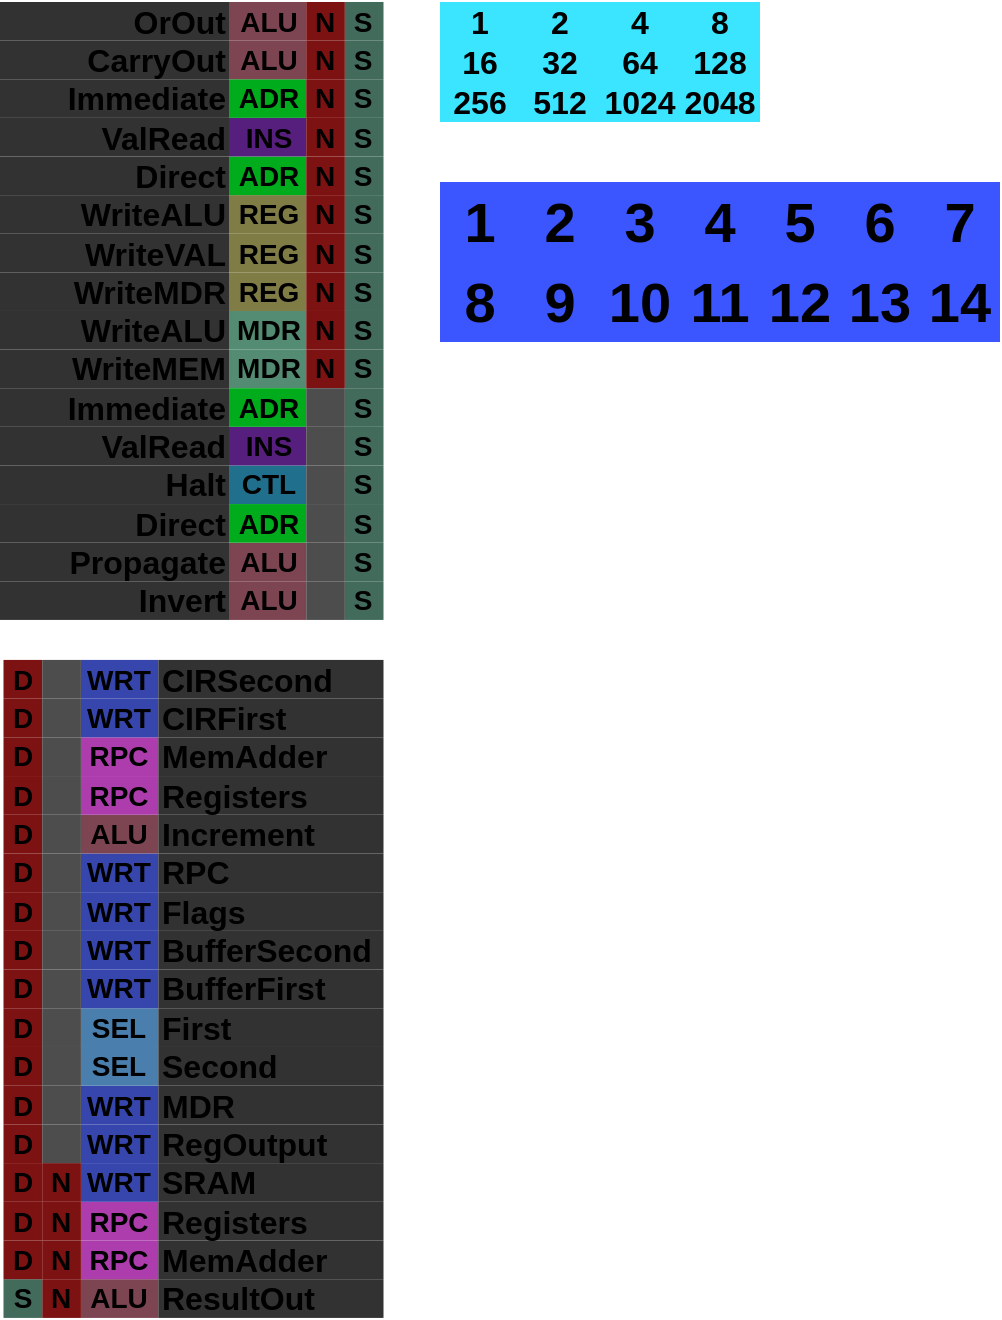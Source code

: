 <mxfile version="21.2.8" type="device">
  <diagram name="Page-1" id="cIfpYIsEWEqElGLKZrMP">
    <mxGraphModel dx="-38" dy="503" grid="1" gridSize="10" guides="1" tooltips="1" connect="1" arrows="1" fold="1" page="1" pageScale="1" pageWidth="827" pageHeight="1169" background="none" math="0" shadow="0">
      <root>
        <mxCell id="0" />
        <mxCell id="1" parent="0" />
        <mxCell id="tiWv2YmoTtYMi_YgK9l2-1" value="ALU" style="rounded=0;whiteSpace=wrap;html=1;fontStyle=1;fontSize=14;fillColor=#7D4552;strokeColor=none;" parent="1" vertex="1">
          <mxGeometry x="1014.5" y="319.65" width="38.625" height="19.312" as="geometry" />
        </mxCell>
        <mxCell id="tiWv2YmoTtYMi_YgK9l2-2" value="ALU" style="rounded=0;whiteSpace=wrap;html=1;fontStyle=1;fontSize=14;fillColor=#7D4552;strokeColor=none;" parent="1" vertex="1">
          <mxGeometry x="1014.5" y="300.342" width="38.625" height="19.312" as="geometry" />
        </mxCell>
        <mxCell id="tiWv2YmoTtYMi_YgK9l2-8" value="CTL" style="rounded=0;whiteSpace=wrap;html=1;fontStyle=1;fontSize=14;fillColor=#206F8C;strokeColor=none;" parent="1" vertex="1">
          <mxGeometry x="1014.5" y="261.717" width="38.625" height="19.312" as="geometry" />
        </mxCell>
        <mxCell id="tiWv2YmoTtYMi_YgK9l2-20" value="INS" style="rounded=0;whiteSpace=wrap;html=1;fontStyle=1;fontSize=14;fillColor=#571F7D;strokeColor=none;" parent="1" vertex="1">
          <mxGeometry x="1014.5" y="242.41" width="38.625" height="19.312" as="geometry" />
        </mxCell>
        <mxCell id="tiWv2YmoTtYMi_YgK9l2-23" value="MDR" style="rounded=0;whiteSpace=wrap;html=1;fontStyle=1;fontSize=14;fillColor=#538C73;strokeColor=none;" parent="1" vertex="1">
          <mxGeometry x="1014.5" y="203.795" width="38.625" height="19.312" as="geometry" />
        </mxCell>
        <mxCell id="tiWv2YmoTtYMi_YgK9l2-24" value="MDR" style="rounded=0;whiteSpace=wrap;html=1;fontStyle=1;fontSize=14;fillColor=#538C73;strokeColor=none;" parent="1" vertex="1">
          <mxGeometry x="1014.5" y="184.488" width="38.625" height="19.312" as="geometry" />
        </mxCell>
        <mxCell id="tiWv2YmoTtYMi_YgK9l2-25" value="REG" style="rounded=0;whiteSpace=wrap;html=1;fontStyle=1;fontSize=14;fillColor=#807C45;strokeColor=none;" parent="1" vertex="1">
          <mxGeometry x="1014.5" y="165.18" width="38.625" height="19.312" as="geometry" />
        </mxCell>
        <mxCell id="tiWv2YmoTtYMi_YgK9l2-26" value="REG" style="rounded=0;whiteSpace=wrap;html=1;fontStyle=1;fontSize=14;fillColor=#807C45;strokeColor=none;" parent="1" vertex="1">
          <mxGeometry x="1014.5" y="145.873" width="38.625" height="19.312" as="geometry" />
        </mxCell>
        <mxCell id="tiWv2YmoTtYMi_YgK9l2-27" value="ADR" style="rounded=0;whiteSpace=wrap;html=1;fontStyle=1;fontSize=14;fillColor=#00AB1C;strokeColor=none;" parent="1" vertex="1">
          <mxGeometry x="1014.5" y="223.103" width="38.625" height="19.312" as="geometry" />
        </mxCell>
        <mxCell id="tiWv2YmoTtYMi_YgK9l2-28" value="ADR" style="rounded=0;whiteSpace=wrap;html=1;fontStyle=1;fontSize=14;fillColor=#00AB1C;strokeColor=none;" parent="1" vertex="1">
          <mxGeometry x="1014.5" y="281.025" width="38.625" height="19.312" as="geometry" />
        </mxCell>
        <mxCell id="tiWv2YmoTtYMi_YgK9l2-29" value="REG" style="rounded=0;whiteSpace=wrap;html=1;fontStyle=1;fontSize=14;fillColor=#807C45;strokeColor=none;" parent="1" vertex="1">
          <mxGeometry x="1014.5" y="126.565" width="38.625" height="19.312" as="geometry" />
        </mxCell>
        <mxCell id="tiWv2YmoTtYMi_YgK9l2-30" value="ADR" style="rounded=0;whiteSpace=wrap;html=1;fontStyle=1;fontSize=14;fillColor=#00AB1C;strokeColor=none;" parent="1" vertex="1">
          <mxGeometry x="1014.5" y="107.248" width="38.625" height="19.312" as="geometry" />
        </mxCell>
        <mxCell id="tiWv2YmoTtYMi_YgK9l2-31" value="INS" style="rounded=0;whiteSpace=wrap;html=1;fontStyle=1;fontSize=14;fillColor=#571F7D;strokeColor=none;" parent="1" vertex="1">
          <mxGeometry x="1014.5" y="87.93" width="38.625" height="19.312" as="geometry" />
        </mxCell>
        <mxCell id="tiWv2YmoTtYMi_YgK9l2-32" value="ADR" style="rounded=0;whiteSpace=wrap;html=1;fontStyle=1;fontSize=14;fillColor=#00AB1C;strokeColor=none;" parent="1" vertex="1">
          <mxGeometry x="1014.5" y="68.623" width="38.625" height="19.312" as="geometry" />
        </mxCell>
        <mxCell id="tiWv2YmoTtYMi_YgK9l2-35" value="ALU" style="rounded=0;whiteSpace=wrap;html=1;fontStyle=1;fontSize=14;fillColor=#7D4552;strokeColor=none;" parent="1" vertex="1">
          <mxGeometry x="1014.5" y="49.305" width="38.625" height="19.312" as="geometry" />
        </mxCell>
        <mxCell id="tiWv2YmoTtYMi_YgK9l2-36" value="ALU" style="rounded=0;whiteSpace=wrap;html=1;fontStyle=1;fontSize=14;fillColor=#7D4552;strokeColor=none;" parent="1" vertex="1">
          <mxGeometry x="1014.5" y="29.997" width="38.625" height="19.312" as="geometry" />
        </mxCell>
        <mxCell id="tiWv2YmoTtYMi_YgK9l2-44" value="N" style="rounded=0;whiteSpace=wrap;html=1;fontStyle=1;fontSize=14;fillColor=#7D1212;strokeColor=none;" parent="1" vertex="1">
          <mxGeometry x="1053.125" y="203.795" width="19.312" height="19.312" as="geometry" />
        </mxCell>
        <mxCell id="tiWv2YmoTtYMi_YgK9l2-45" value="N" style="rounded=0;whiteSpace=wrap;html=1;fontStyle=1;fontSize=14;fillColor=#7D1212;strokeColor=none;" parent="1" vertex="1">
          <mxGeometry x="1053.125" y="184.488" width="19.312" height="19.312" as="geometry" />
        </mxCell>
        <mxCell id="tiWv2YmoTtYMi_YgK9l2-46" value="N" style="rounded=0;whiteSpace=wrap;html=1;fontStyle=1;fontSize=14;fillColor=#7D1212;strokeColor=none;" parent="1" vertex="1">
          <mxGeometry x="1053.125" y="165.18" width="19.312" height="19.312" as="geometry" />
        </mxCell>
        <mxCell id="tiWv2YmoTtYMi_YgK9l2-47" value="N" style="rounded=0;whiteSpace=wrap;html=1;fontStyle=1;fontSize=14;fillColor=#7D1212;strokeColor=none;" parent="1" vertex="1">
          <mxGeometry x="1053.125" y="145.873" width="19.312" height="19.312" as="geometry" />
        </mxCell>
        <mxCell id="tiWv2YmoTtYMi_YgK9l2-48" value="N" style="rounded=0;whiteSpace=wrap;html=1;fontStyle=1;fontSize=14;fillColor=#7D1212;strokeColor=none;" parent="1" vertex="1">
          <mxGeometry x="1053.125" y="126.565" width="19.312" height="19.312" as="geometry" />
        </mxCell>
        <mxCell id="tiWv2YmoTtYMi_YgK9l2-49" value="N" style="rounded=0;whiteSpace=wrap;html=1;fontStyle=1;fontSize=14;fillColor=#7D1212;strokeColor=none;" parent="1" vertex="1">
          <mxGeometry x="1053.125" y="107.248" width="19.312" height="19.312" as="geometry" />
        </mxCell>
        <mxCell id="tiWv2YmoTtYMi_YgK9l2-50" value="N" style="rounded=0;whiteSpace=wrap;html=1;fontStyle=1;fontSize=14;fillColor=#7D1212;strokeColor=none;" parent="1" vertex="1">
          <mxGeometry x="1053.125" y="87.93" width="19.312" height="19.312" as="geometry" />
        </mxCell>
        <mxCell id="tiWv2YmoTtYMi_YgK9l2-51" value="N" style="rounded=0;whiteSpace=wrap;html=1;fontStyle=1;fontSize=14;fillColor=#7D1212;strokeColor=none;" parent="1" vertex="1">
          <mxGeometry x="1053.125" y="68.623" width="19.312" height="19.312" as="geometry" />
        </mxCell>
        <mxCell id="tiWv2YmoTtYMi_YgK9l2-52" value="N" style="rounded=0;whiteSpace=wrap;html=1;fontStyle=1;fontSize=14;fillColor=#7D1212;strokeColor=none;" parent="1" vertex="1">
          <mxGeometry x="1053.125" y="49.305" width="19.312" height="19.312" as="geometry" />
        </mxCell>
        <mxCell id="tiWv2YmoTtYMi_YgK9l2-53" value="N" style="rounded=0;whiteSpace=wrap;html=1;fontStyle=1;fontSize=14;fillColor=#7D1212;strokeColor=none;" parent="1" vertex="1">
          <mxGeometry x="1053.125" y="29.997" width="19.312" height="19.312" as="geometry" />
        </mxCell>
        <mxCell id="tiWv2YmoTtYMi_YgK9l2-54" value="" style="rounded=0;whiteSpace=wrap;html=1;fontStyle=1;fontSize=14;fillColor=#4D4D4D;strokeColor=none;" parent="1" vertex="1">
          <mxGeometry x="1053.125" y="223.103" width="19.312" height="19.312" as="geometry" />
        </mxCell>
        <mxCell id="tiWv2YmoTtYMi_YgK9l2-55" value="" style="rounded=0;whiteSpace=wrap;html=1;fontStyle=1;fontSize=14;fillColor=#4D4D4D;strokeColor=none;" parent="1" vertex="1">
          <mxGeometry x="1053.125" y="242.41" width="19.312" height="19.312" as="geometry" />
        </mxCell>
        <mxCell id="tiWv2YmoTtYMi_YgK9l2-56" value="" style="rounded=0;whiteSpace=wrap;html=1;fontStyle=1;fontSize=14;fillColor=#4D4D4D;strokeColor=none;" parent="1" vertex="1">
          <mxGeometry x="1053.125" y="261.717" width="19.312" height="19.312" as="geometry" />
        </mxCell>
        <mxCell id="tiWv2YmoTtYMi_YgK9l2-60" value="" style="rounded=0;whiteSpace=wrap;html=1;fontStyle=1;fontSize=14;fillColor=#4D4D4D;strokeColor=none;" parent="1" vertex="1">
          <mxGeometry x="1053.125" y="281.025" width="19.312" height="19.312" as="geometry" />
        </mxCell>
        <mxCell id="tiWv2YmoTtYMi_YgK9l2-61" value="" style="rounded=0;whiteSpace=wrap;html=1;fontStyle=1;fontSize=14;fillColor=#4D4D4D;strokeColor=none;" parent="1" vertex="1">
          <mxGeometry x="1053.125" y="300.342" width="19.312" height="19.312" as="geometry" />
        </mxCell>
        <mxCell id="tiWv2YmoTtYMi_YgK9l2-62" value="" style="rounded=0;whiteSpace=wrap;html=1;fontStyle=1;fontSize=14;fillColor=#4D4D4D;strokeColor=none;" parent="1" vertex="1">
          <mxGeometry x="1053.125" y="319.65" width="19.312" height="19.312" as="geometry" />
        </mxCell>
        <mxCell id="tiWv2YmoTtYMi_YgK9l2-65" value="S" style="rounded=0;whiteSpace=wrap;html=1;fontStyle=1;fontSize=14;fillColor=#426B5C;strokeColor=none;" parent="1" vertex="1">
          <mxGeometry x="1072.438" y="319.65" width="19.312" height="19.312" as="geometry" />
        </mxCell>
        <mxCell id="tiWv2YmoTtYMi_YgK9l2-66" value="S" style="rounded=0;whiteSpace=wrap;html=1;fontStyle=1;fontSize=14;fillColor=#426B5C;strokeColor=none;" parent="1" vertex="1">
          <mxGeometry x="1072.438" y="300.342" width="19.312" height="19.312" as="geometry" />
        </mxCell>
        <mxCell id="tiWv2YmoTtYMi_YgK9l2-67" value="S" style="rounded=0;whiteSpace=wrap;html=1;fontStyle=1;fontSize=14;fillColor=#426B5C;strokeColor=none;" parent="1" vertex="1">
          <mxGeometry x="1072.438" y="281.025" width="19.312" height="19.312" as="geometry" />
        </mxCell>
        <mxCell id="tiWv2YmoTtYMi_YgK9l2-68" value="S" style="rounded=0;whiteSpace=wrap;html=1;fontStyle=1;fontSize=14;fillColor=#426B5C;strokeColor=none;" parent="1" vertex="1">
          <mxGeometry x="1072.438" y="261.717" width="19.312" height="19.312" as="geometry" />
        </mxCell>
        <mxCell id="tiWv2YmoTtYMi_YgK9l2-69" value="S" style="rounded=0;whiteSpace=wrap;html=1;fontStyle=1;fontSize=14;fillColor=#426B5C;strokeColor=none;" parent="1" vertex="1">
          <mxGeometry x="1072.438" y="242.41" width="19.312" height="19.312" as="geometry" />
        </mxCell>
        <mxCell id="tiWv2YmoTtYMi_YgK9l2-70" value="S" style="rounded=0;whiteSpace=wrap;html=1;fontStyle=1;fontSize=14;fillColor=#426B5C;strokeColor=none;" parent="1" vertex="1">
          <mxGeometry x="1072.438" y="223.103" width="19.312" height="19.312" as="geometry" />
        </mxCell>
        <mxCell id="tiWv2YmoTtYMi_YgK9l2-71" value="S" style="rounded=0;whiteSpace=wrap;html=1;fontStyle=1;fontSize=14;fillColor=#426B5C;strokeColor=none;" parent="1" vertex="1">
          <mxGeometry x="1072.438" y="203.795" width="19.312" height="19.312" as="geometry" />
        </mxCell>
        <mxCell id="tiWv2YmoTtYMi_YgK9l2-72" value="S" style="rounded=0;whiteSpace=wrap;html=1;fontStyle=1;fontSize=14;fillColor=#426B5C;strokeColor=none;" parent="1" vertex="1">
          <mxGeometry x="1072.438" y="184.488" width="19.312" height="19.312" as="geometry" />
        </mxCell>
        <mxCell id="tiWv2YmoTtYMi_YgK9l2-73" value="S" style="rounded=0;whiteSpace=wrap;html=1;fontStyle=1;fontSize=14;fillColor=#426B5C;strokeColor=none;" parent="1" vertex="1">
          <mxGeometry x="1072.438" y="165.18" width="19.312" height="19.312" as="geometry" />
        </mxCell>
        <mxCell id="tiWv2YmoTtYMi_YgK9l2-74" value="S" style="rounded=0;whiteSpace=wrap;html=1;fontStyle=1;fontSize=14;fillColor=#426B5C;strokeColor=none;" parent="1" vertex="1">
          <mxGeometry x="1072.438" y="145.873" width="19.312" height="19.312" as="geometry" />
        </mxCell>
        <mxCell id="tiWv2YmoTtYMi_YgK9l2-75" value="S" style="rounded=0;whiteSpace=wrap;html=1;fontStyle=1;fontSize=14;fillColor=#426B5C;strokeColor=none;" parent="1" vertex="1">
          <mxGeometry x="1072.438" y="126.565" width="19.312" height="19.312" as="geometry" />
        </mxCell>
        <mxCell id="tiWv2YmoTtYMi_YgK9l2-76" value="S" style="rounded=0;whiteSpace=wrap;html=1;fontStyle=1;fontSize=14;fillColor=#426B5C;strokeColor=none;" parent="1" vertex="1">
          <mxGeometry x="1072.438" y="107.248" width="19.312" height="19.312" as="geometry" />
        </mxCell>
        <mxCell id="tiWv2YmoTtYMi_YgK9l2-77" value="S" style="rounded=0;whiteSpace=wrap;html=1;fontStyle=1;fontSize=14;fillColor=#426B5C;strokeColor=none;" parent="1" vertex="1">
          <mxGeometry x="1072.438" y="87.93" width="19.312" height="19.312" as="geometry" />
        </mxCell>
        <mxCell id="tiWv2YmoTtYMi_YgK9l2-78" value="S" style="rounded=0;whiteSpace=wrap;html=1;fontStyle=1;fontSize=14;fillColor=#426B5C;strokeColor=none;" parent="1" vertex="1">
          <mxGeometry x="1072.438" y="68.623" width="19.312" height="19.312" as="geometry" />
        </mxCell>
        <mxCell id="tiWv2YmoTtYMi_YgK9l2-79" value="S" style="rounded=0;whiteSpace=wrap;html=1;fontStyle=1;fontSize=14;fillColor=#426B5C;strokeColor=none;" parent="1" vertex="1">
          <mxGeometry x="1072.438" y="49.305" width="19.312" height="19.312" as="geometry" />
        </mxCell>
        <mxCell id="tiWv2YmoTtYMi_YgK9l2-80" value="S" style="rounded=0;whiteSpace=wrap;html=1;fontStyle=1;fontSize=14;fillColor=#426B5C;strokeColor=none;" parent="1" vertex="1">
          <mxGeometry x="1072.438" y="29.997" width="19.312" height="19.312" as="geometry" />
        </mxCell>
        <mxCell id="tiWv2YmoTtYMi_YgK9l2-161" value="1" style="rounded=0;whiteSpace=wrap;html=1;strokeColor=none;fillColor=#3BE5FF;fontStyle=1;align=center;fontSize=16;" parent="1" vertex="1">
          <mxGeometry x="1120" y="30" width="40" height="20" as="geometry" />
        </mxCell>
        <mxCell id="tiWv2YmoTtYMi_YgK9l2-165" value="2" style="rounded=0;whiteSpace=wrap;html=1;strokeColor=none;fillColor=#3BE5FF;fontStyle=1;align=center;fontSize=16;" parent="1" vertex="1">
          <mxGeometry x="1160" y="30" width="40" height="20" as="geometry" />
        </mxCell>
        <mxCell id="tiWv2YmoTtYMi_YgK9l2-166" value="4" style="rounded=0;whiteSpace=wrap;html=1;strokeColor=none;fillColor=#3BE5FF;fontStyle=1;align=center;fontSize=16;" parent="1" vertex="1">
          <mxGeometry x="1200" y="30" width="40" height="20" as="geometry" />
        </mxCell>
        <mxCell id="tiWv2YmoTtYMi_YgK9l2-167" value="8" style="rounded=0;whiteSpace=wrap;html=1;strokeColor=none;fillColor=#3BE5FF;fontStyle=1;align=center;fontSize=16;" parent="1" vertex="1">
          <mxGeometry x="1240" y="30" width="40" height="20" as="geometry" />
        </mxCell>
        <mxCell id="tiWv2YmoTtYMi_YgK9l2-168" value="16" style="rounded=0;whiteSpace=wrap;html=1;strokeColor=none;fillColor=#3BE5FF;fontStyle=1;align=center;fontSize=16;" parent="1" vertex="1">
          <mxGeometry x="1120" y="50" width="40" height="20" as="geometry" />
        </mxCell>
        <mxCell id="tiWv2YmoTtYMi_YgK9l2-169" value="32" style="rounded=0;whiteSpace=wrap;html=1;strokeColor=none;fillColor=#3BE5FF;fontStyle=1;align=center;fontSize=16;" parent="1" vertex="1">
          <mxGeometry x="1160" y="50" width="40" height="20" as="geometry" />
        </mxCell>
        <mxCell id="tiWv2YmoTtYMi_YgK9l2-170" value="64" style="rounded=0;whiteSpace=wrap;html=1;strokeColor=none;fillColor=#3BE5FF;fontStyle=1;align=center;fontSize=16;" parent="1" vertex="1">
          <mxGeometry x="1200" y="50" width="40" height="20" as="geometry" />
        </mxCell>
        <mxCell id="tiWv2YmoTtYMi_YgK9l2-171" value="128" style="rounded=0;whiteSpace=wrap;html=1;strokeColor=none;fillColor=#3BE5FF;fontStyle=1;align=center;fontSize=16;" parent="1" vertex="1">
          <mxGeometry x="1240" y="50" width="40" height="20" as="geometry" />
        </mxCell>
        <mxCell id="tiWv2YmoTtYMi_YgK9l2-172" value="256" style="rounded=0;whiteSpace=wrap;html=1;strokeColor=none;fillColor=#3BE5FF;fontStyle=1;align=center;fontSize=16;" parent="1" vertex="1">
          <mxGeometry x="1120" y="70" width="40" height="20" as="geometry" />
        </mxCell>
        <mxCell id="tiWv2YmoTtYMi_YgK9l2-173" value="512" style="rounded=0;whiteSpace=wrap;html=1;strokeColor=none;fillColor=#3BE5FF;fontStyle=1;align=center;fontSize=16;" parent="1" vertex="1">
          <mxGeometry x="1160" y="70" width="40" height="20" as="geometry" />
        </mxCell>
        <mxCell id="tiWv2YmoTtYMi_YgK9l2-174" value="1024" style="rounded=0;whiteSpace=wrap;html=1;strokeColor=none;fillColor=#3BE5FF;fontStyle=1;align=center;fontSize=16;" parent="1" vertex="1">
          <mxGeometry x="1200" y="70" width="40" height="20" as="geometry" />
        </mxCell>
        <mxCell id="tiWv2YmoTtYMi_YgK9l2-175" value="2048" style="rounded=0;whiteSpace=wrap;html=1;strokeColor=none;fillColor=#3BE5FF;fontStyle=1;align=center;fontSize=16;" parent="1" vertex="1">
          <mxGeometry x="1240" y="70" width="40" height="20" as="geometry" />
        </mxCell>
        <mxCell id="tiWv2YmoTtYMi_YgK9l2-38" value="ALU" style="rounded=0;whiteSpace=wrap;html=1;fontStyle=1;fontSize=14;fillColor=#7D4552;strokeColor=none;" parent="1" vertex="1">
          <mxGeometry x="940.457" y="668.607" width="38.707" height="19.353" as="geometry" />
        </mxCell>
        <mxCell id="tiWv2YmoTtYMi_YgK9l2-41" value="RPC" style="rounded=0;whiteSpace=wrap;html=1;fontStyle=1;fontSize=14;fillColor=#AD3DAD;strokeColor=none;" parent="1" vertex="1">
          <mxGeometry x="940.457" y="649.254" width="38.707" height="19.353" as="geometry" />
        </mxCell>
        <mxCell id="tiWv2YmoTtYMi_YgK9l2-63" value="N" style="rounded=0;whiteSpace=wrap;html=1;fontStyle=1;fontSize=14;fillColor=#7D1212;strokeColor=none;" parent="1" vertex="1">
          <mxGeometry x="921.103" y="668.607" width="19.353" height="19.353" as="geometry" />
        </mxCell>
        <mxCell id="tiWv2YmoTtYMi_YgK9l2-64" value="N" style="rounded=0;whiteSpace=wrap;html=1;fontStyle=1;fontSize=14;fillColor=#7D1212;strokeColor=none;" parent="1" vertex="1">
          <mxGeometry x="921.103" y="649.254" width="19.353" height="19.353" as="geometry" />
        </mxCell>
        <mxCell id="tiWv2YmoTtYMi_YgK9l2-81" value="S" style="rounded=0;whiteSpace=wrap;html=1;fontStyle=1;fontSize=14;fillColor=#426B5C;strokeColor=none;" parent="1" vertex="1">
          <mxGeometry x="901.75" y="668.607" width="19.353" height="19.353" as="geometry" />
        </mxCell>
        <mxCell id="tiWv2YmoTtYMi_YgK9l2-83" value="D" style="rounded=0;whiteSpace=wrap;html=1;fontStyle=1;fontSize=14;fillColor=#7D1212;strokeColor=none;" parent="1" vertex="1">
          <mxGeometry x="901.75" y="649.254" width="19.353" height="19.353" as="geometry" />
        </mxCell>
        <mxCell id="tiWv2YmoTtYMi_YgK9l2-85" value="RPC" style="rounded=0;whiteSpace=wrap;html=1;fontStyle=1;fontSize=14;fillColor=#AD3DAD;strokeColor=none;" parent="1" vertex="1">
          <mxGeometry x="940.457" y="629.901" width="38.707" height="19.353" as="geometry" />
        </mxCell>
        <mxCell id="tiWv2YmoTtYMi_YgK9l2-86" value="N" style="rounded=0;whiteSpace=wrap;html=1;fontStyle=1;fontSize=14;fillColor=#7D1212;strokeColor=none;" parent="1" vertex="1">
          <mxGeometry x="921.103" y="629.901" width="19.353" height="19.353" as="geometry" />
        </mxCell>
        <mxCell id="tiWv2YmoTtYMi_YgK9l2-87" value="D" style="rounded=0;whiteSpace=wrap;html=1;fontStyle=1;fontSize=14;fillColor=#7D1212;strokeColor=none;" parent="1" vertex="1">
          <mxGeometry x="901.75" y="629.901" width="19.353" height="19.353" as="geometry" />
        </mxCell>
        <mxCell id="tiWv2YmoTtYMi_YgK9l2-89" value="WRT" style="rounded=0;whiteSpace=wrap;html=1;fontStyle=1;fontSize=14;fillColor=#3646AD;strokeColor=none;" parent="1" vertex="1">
          <mxGeometry x="940.457" y="610.548" width="38.707" height="19.353" as="geometry" />
        </mxCell>
        <mxCell id="tiWv2YmoTtYMi_YgK9l2-90" value="N" style="rounded=0;whiteSpace=wrap;html=1;fontStyle=1;fontSize=14;fillColor=#7D1212;strokeColor=none;" parent="1" vertex="1">
          <mxGeometry x="921.103" y="610.548" width="19.353" height="19.353" as="geometry" />
        </mxCell>
        <mxCell id="tiWv2YmoTtYMi_YgK9l2-91" value="D" style="rounded=0;whiteSpace=wrap;html=1;fontStyle=1;fontSize=14;fillColor=#7D1212;strokeColor=none;" parent="1" vertex="1">
          <mxGeometry x="901.75" y="610.548" width="19.353" height="19.353" as="geometry" />
        </mxCell>
        <mxCell id="tiWv2YmoTtYMi_YgK9l2-93" value="WRT" style="rounded=0;whiteSpace=wrap;html=1;fontStyle=1;fontSize=14;fillColor=#3646AD;strokeColor=none;" parent="1" vertex="1">
          <mxGeometry x="940.457" y="591.195" width="38.707" height="19.353" as="geometry" />
        </mxCell>
        <mxCell id="tiWv2YmoTtYMi_YgK9l2-95" value="D" style="rounded=0;whiteSpace=wrap;html=1;fontStyle=1;fontSize=14;fillColor=#7D1212;strokeColor=none;" parent="1" vertex="1">
          <mxGeometry x="901.75" y="591.195" width="19.353" height="19.353" as="geometry" />
        </mxCell>
        <mxCell id="tiWv2YmoTtYMi_YgK9l2-96" value="" style="rounded=0;whiteSpace=wrap;html=1;fontStyle=1;fontSize=14;fillColor=#4D4D4D;strokeColor=none;" parent="1" vertex="1">
          <mxGeometry x="921.103" y="591.195" width="19.353" height="19.353" as="geometry" />
        </mxCell>
        <mxCell id="tiWv2YmoTtYMi_YgK9l2-102" value="WRT" style="rounded=0;whiteSpace=wrap;html=1;fontStyle=1;fontSize=14;fillColor=#3646AD;strokeColor=none;" parent="1" vertex="1">
          <mxGeometry x="940.457" y="571.842" width="38.707" height="19.353" as="geometry" />
        </mxCell>
        <mxCell id="tiWv2YmoTtYMi_YgK9l2-103" value="D" style="rounded=0;whiteSpace=wrap;html=1;fontStyle=1;fontSize=14;fillColor=#7D1212;strokeColor=none;" parent="1" vertex="1">
          <mxGeometry x="901.75" y="571.842" width="19.353" height="19.353" as="geometry" />
        </mxCell>
        <mxCell id="tiWv2YmoTtYMi_YgK9l2-104" value="" style="rounded=0;whiteSpace=wrap;html=1;fontStyle=1;fontSize=14;fillColor=#4D4D4D;strokeColor=none;" parent="1" vertex="1">
          <mxGeometry x="921.103" y="571.842" width="19.353" height="19.353" as="geometry" />
        </mxCell>
        <mxCell id="tiWv2YmoTtYMi_YgK9l2-106" value="SEL" style="rounded=0;whiteSpace=wrap;html=1;fontStyle=1;fontSize=14;fillColor=#497EAD;strokeColor=none;gradientColor=none;" parent="1" vertex="1">
          <mxGeometry x="940.457" y="552.489" width="38.707" height="19.353" as="geometry" />
        </mxCell>
        <mxCell id="tiWv2YmoTtYMi_YgK9l2-107" value="D" style="rounded=0;whiteSpace=wrap;html=1;fontStyle=1;fontSize=14;fillColor=#7D1212;strokeColor=none;" parent="1" vertex="1">
          <mxGeometry x="901.75" y="552.489" width="19.353" height="19.353" as="geometry" />
        </mxCell>
        <mxCell id="tiWv2YmoTtYMi_YgK9l2-108" value="" style="rounded=0;whiteSpace=wrap;html=1;fontStyle=1;fontSize=14;fillColor=#4D4D4D;strokeColor=none;" parent="1" vertex="1">
          <mxGeometry x="921.103" y="552.489" width="19.353" height="19.353" as="geometry" />
        </mxCell>
        <mxCell id="tiWv2YmoTtYMi_YgK9l2-110" value="SEL" style="rounded=0;whiteSpace=wrap;html=1;fontStyle=1;fontSize=14;fillColor=#497EAD;strokeColor=none;gradientColor=none;" parent="1" vertex="1">
          <mxGeometry x="940.457" y="533.136" width="38.707" height="19.353" as="geometry" />
        </mxCell>
        <mxCell id="tiWv2YmoTtYMi_YgK9l2-111" value="D" style="rounded=0;whiteSpace=wrap;html=1;fontStyle=1;fontSize=14;fillColor=#7D1212;strokeColor=none;" parent="1" vertex="1">
          <mxGeometry x="901.75" y="533.136" width="19.353" height="19.353" as="geometry" />
        </mxCell>
        <mxCell id="tiWv2YmoTtYMi_YgK9l2-112" value="" style="rounded=0;whiteSpace=wrap;html=1;fontStyle=1;fontSize=14;fillColor=#4D4D4D;strokeColor=none;" parent="1" vertex="1">
          <mxGeometry x="921.103" y="533.136" width="19.353" height="19.353" as="geometry" />
        </mxCell>
        <mxCell id="tiWv2YmoTtYMi_YgK9l2-114" value="WRT" style="rounded=0;whiteSpace=wrap;html=1;fontStyle=1;fontSize=14;fillColor=#3646AD;strokeColor=none;" parent="1" vertex="1">
          <mxGeometry x="940.457" y="513.784" width="38.707" height="19.353" as="geometry" />
        </mxCell>
        <mxCell id="tiWv2YmoTtYMi_YgK9l2-115" value="D" style="rounded=0;whiteSpace=wrap;html=1;fontStyle=1;fontSize=14;fillColor=#7D1212;strokeColor=none;" parent="1" vertex="1">
          <mxGeometry x="901.75" y="513.784" width="19.353" height="19.353" as="geometry" />
        </mxCell>
        <mxCell id="tiWv2YmoTtYMi_YgK9l2-116" value="" style="rounded=0;whiteSpace=wrap;html=1;fontStyle=1;fontSize=14;fillColor=#4D4D4D;strokeColor=none;" parent="1" vertex="1">
          <mxGeometry x="921.103" y="513.784" width="19.353" height="19.353" as="geometry" />
        </mxCell>
        <mxCell id="tiWv2YmoTtYMi_YgK9l2-118" value="WRT" style="rounded=0;whiteSpace=wrap;html=1;fontStyle=1;fontSize=14;fillColor=#3646AD;strokeColor=none;" parent="1" vertex="1">
          <mxGeometry x="940.457" y="494.431" width="38.707" height="19.353" as="geometry" />
        </mxCell>
        <mxCell id="tiWv2YmoTtYMi_YgK9l2-119" value="D" style="rounded=0;whiteSpace=wrap;html=1;fontStyle=1;fontSize=14;fillColor=#7D1212;strokeColor=none;" parent="1" vertex="1">
          <mxGeometry x="901.75" y="494.431" width="19.353" height="19.353" as="geometry" />
        </mxCell>
        <mxCell id="tiWv2YmoTtYMi_YgK9l2-120" value="" style="rounded=0;whiteSpace=wrap;html=1;fontStyle=1;fontSize=14;fillColor=#4D4D4D;strokeColor=none;" parent="1" vertex="1">
          <mxGeometry x="921.103" y="494.431" width="19.353" height="19.353" as="geometry" />
        </mxCell>
        <mxCell id="tiWv2YmoTtYMi_YgK9l2-122" value="WRT" style="rounded=0;whiteSpace=wrap;html=1;fontStyle=1;fontSize=14;fillColor=#3646AD;strokeColor=none;" parent="1" vertex="1">
          <mxGeometry x="940.457" y="475.078" width="38.707" height="19.353" as="geometry" />
        </mxCell>
        <mxCell id="tiWv2YmoTtYMi_YgK9l2-123" value="D" style="rounded=0;whiteSpace=wrap;html=1;fontStyle=1;fontSize=14;fillColor=#7D1212;strokeColor=none;" parent="1" vertex="1">
          <mxGeometry x="901.75" y="475.078" width="19.353" height="19.353" as="geometry" />
        </mxCell>
        <mxCell id="tiWv2YmoTtYMi_YgK9l2-124" value="" style="rounded=0;whiteSpace=wrap;html=1;fontStyle=1;fontSize=14;fillColor=#4D4D4D;strokeColor=none;" parent="1" vertex="1">
          <mxGeometry x="921.103" y="475.078" width="19.353" height="19.353" as="geometry" />
        </mxCell>
        <mxCell id="tiWv2YmoTtYMi_YgK9l2-126" value="WRT" style="rounded=0;whiteSpace=wrap;html=1;fontStyle=1;fontSize=14;fillColor=#3646AD;strokeColor=none;" parent="1" vertex="1">
          <mxGeometry x="940.457" y="455.725" width="38.707" height="19.353" as="geometry" />
        </mxCell>
        <mxCell id="tiWv2YmoTtYMi_YgK9l2-127" value="D" style="rounded=0;whiteSpace=wrap;html=1;fontStyle=1;fontSize=14;fillColor=#7D1212;strokeColor=none;" parent="1" vertex="1">
          <mxGeometry x="901.75" y="455.725" width="19.353" height="19.353" as="geometry" />
        </mxCell>
        <mxCell id="tiWv2YmoTtYMi_YgK9l2-128" value="" style="rounded=0;whiteSpace=wrap;html=1;fontStyle=1;fontSize=14;fillColor=#4D4D4D;strokeColor=none;" parent="1" vertex="1">
          <mxGeometry x="921.103" y="455.725" width="19.353" height="19.353" as="geometry" />
        </mxCell>
        <mxCell id="tiWv2YmoTtYMi_YgK9l2-129" value="ALU" style="rounded=0;whiteSpace=wrap;html=1;fontStyle=1;fontSize=14;fillColor=#7D4552;strokeColor=none;" parent="1" vertex="1">
          <mxGeometry x="940.457" y="436.372" width="38.707" height="19.353" as="geometry" />
        </mxCell>
        <mxCell id="tiWv2YmoTtYMi_YgK9l2-133" value="D" style="rounded=0;whiteSpace=wrap;html=1;fontStyle=1;fontSize=14;fillColor=#7D1212;strokeColor=none;" parent="1" vertex="1">
          <mxGeometry x="901.75" y="436.372" width="19.353" height="19.353" as="geometry" />
        </mxCell>
        <mxCell id="tiWv2YmoTtYMi_YgK9l2-134" value="" style="rounded=0;whiteSpace=wrap;html=1;fontStyle=1;fontSize=14;fillColor=#4D4D4D;strokeColor=none;" parent="1" vertex="1">
          <mxGeometry x="921.103" y="436.372" width="19.353" height="19.353" as="geometry" />
        </mxCell>
        <mxCell id="tiWv2YmoTtYMi_YgK9l2-136" value="RPC" style="rounded=0;whiteSpace=wrap;html=1;fontStyle=1;fontSize=14;fillColor=#AD3DAD;strokeColor=none;" parent="1" vertex="1">
          <mxGeometry x="940.457" y="417.019" width="38.707" height="19.353" as="geometry" />
        </mxCell>
        <mxCell id="tiWv2YmoTtYMi_YgK9l2-138" value="D" style="rounded=0;whiteSpace=wrap;html=1;fontStyle=1;fontSize=14;fillColor=#7D1212;strokeColor=none;" parent="1" vertex="1">
          <mxGeometry x="901.75" y="417.019" width="19.353" height="19.353" as="geometry" />
        </mxCell>
        <mxCell id="tiWv2YmoTtYMi_YgK9l2-139" value="" style="rounded=0;whiteSpace=wrap;html=1;fontStyle=1;fontSize=14;fillColor=#4D4D4D;strokeColor=none;" parent="1" vertex="1">
          <mxGeometry x="921.103" y="417.019" width="19.353" height="19.353" as="geometry" />
        </mxCell>
        <mxCell id="tiWv2YmoTtYMi_YgK9l2-141" value="RPC" style="rounded=0;whiteSpace=wrap;html=1;fontStyle=1;fontSize=14;fillColor=#AD3DAD;strokeColor=none;" parent="1" vertex="1">
          <mxGeometry x="940.457" y="397.666" width="38.707" height="19.353" as="geometry" />
        </mxCell>
        <mxCell id="tiWv2YmoTtYMi_YgK9l2-142" value="D" style="rounded=0;whiteSpace=wrap;html=1;fontStyle=1;fontSize=14;fillColor=#7D1212;strokeColor=none;" parent="1" vertex="1">
          <mxGeometry x="901.75" y="397.666" width="19.353" height="19.353" as="geometry" />
        </mxCell>
        <mxCell id="tiWv2YmoTtYMi_YgK9l2-143" value="" style="rounded=0;whiteSpace=wrap;html=1;fontStyle=1;fontSize=14;fillColor=#4D4D4D;strokeColor=none;" parent="1" vertex="1">
          <mxGeometry x="921.103" y="397.666" width="19.353" height="19.353" as="geometry" />
        </mxCell>
        <mxCell id="tiWv2YmoTtYMi_YgK9l2-145" value="WRT" style="rounded=0;whiteSpace=wrap;html=1;fontStyle=1;fontSize=14;fillColor=#3646AD;strokeColor=none;" parent="1" vertex="1">
          <mxGeometry x="940.457" y="378.313" width="38.707" height="19.353" as="geometry" />
        </mxCell>
        <mxCell id="tiWv2YmoTtYMi_YgK9l2-146" value="D" style="rounded=0;whiteSpace=wrap;html=1;fontStyle=1;fontSize=14;fillColor=#7D1212;strokeColor=none;" parent="1" vertex="1">
          <mxGeometry x="901.75" y="378.313" width="19.353" height="19.353" as="geometry" />
        </mxCell>
        <mxCell id="tiWv2YmoTtYMi_YgK9l2-147" value="" style="rounded=0;whiteSpace=wrap;html=1;fontStyle=1;fontSize=14;fillColor=#4D4D4D;strokeColor=none;" parent="1" vertex="1">
          <mxGeometry x="921.103" y="378.313" width="19.353" height="19.353" as="geometry" />
        </mxCell>
        <mxCell id="tiWv2YmoTtYMi_YgK9l2-149" value="WRT" style="rounded=0;whiteSpace=wrap;html=1;fontStyle=1;fontSize=14;fillColor=#3646AD;strokeColor=none;" parent="1" vertex="1">
          <mxGeometry x="940.457" y="358.96" width="38.707" height="19.353" as="geometry" />
        </mxCell>
        <mxCell id="tiWv2YmoTtYMi_YgK9l2-150" value="D" style="rounded=0;whiteSpace=wrap;html=1;fontStyle=1;fontSize=14;fillColor=#7D1212;strokeColor=none;" parent="1" vertex="1">
          <mxGeometry x="901.75" y="358.96" width="19.353" height="19.353" as="geometry" />
        </mxCell>
        <mxCell id="tiWv2YmoTtYMi_YgK9l2-151" value="" style="rounded=0;whiteSpace=wrap;html=1;fontStyle=1;fontSize=14;fillColor=#4D4D4D;strokeColor=none;" parent="1" vertex="1">
          <mxGeometry x="921.103" y="358.96" width="19.353" height="19.353" as="geometry" />
        </mxCell>
        <mxCell id="tiWv2YmoTtYMi_YgK9l2-39" value="ResultOut" style="rounded=0;whiteSpace=wrap;html=1;strokeColor=none;fillColor=#333233;fontStyle=1;align=left;fontSize=16;" parent="1" vertex="1">
          <mxGeometry x="979.16" y="668.607" width="112.59" height="19.353" as="geometry" />
        </mxCell>
        <mxCell id="tiWv2YmoTtYMi_YgK9l2-40" value="MemAdder" style="rounded=0;whiteSpace=wrap;html=1;strokeColor=none;fillColor=#333233;fontStyle=1;align=left;fontSize=16;" parent="1" vertex="1">
          <mxGeometry x="979.16" y="649.254" width="112.59" height="19.353" as="geometry" />
        </mxCell>
        <mxCell id="tiWv2YmoTtYMi_YgK9l2-84" value="Registers" style="rounded=0;whiteSpace=wrap;html=1;strokeColor=none;fillColor=#333233;fontStyle=1;align=left;fontSize=16;" parent="1" vertex="1">
          <mxGeometry x="979.16" y="629.901" width="112.59" height="19.353" as="geometry" />
        </mxCell>
        <mxCell id="tiWv2YmoTtYMi_YgK9l2-88" value="SRAM" style="rounded=0;whiteSpace=wrap;html=1;strokeColor=none;fillColor=#333233;fontStyle=1;align=left;fontSize=16;" parent="1" vertex="1">
          <mxGeometry x="979.16" y="610.548" width="112.59" height="19.353" as="geometry" />
        </mxCell>
        <mxCell id="tiWv2YmoTtYMi_YgK9l2-92" value="RegOutput" style="rounded=0;whiteSpace=wrap;html=1;strokeColor=none;fillColor=#333233;fontStyle=1;align=left;fontSize=16;" parent="1" vertex="1">
          <mxGeometry x="979.16" y="591.195" width="112.59" height="19.353" as="geometry" />
        </mxCell>
        <mxCell id="tiWv2YmoTtYMi_YgK9l2-101" value="MDR" style="rounded=0;whiteSpace=wrap;html=1;strokeColor=none;fillColor=#333233;fontStyle=1;align=left;fontSize=16;" parent="1" vertex="1">
          <mxGeometry x="979.16" y="571.842" width="112.59" height="19.353" as="geometry" />
        </mxCell>
        <mxCell id="tiWv2YmoTtYMi_YgK9l2-105" value="Second" style="rounded=0;whiteSpace=wrap;html=1;strokeColor=none;fillColor=#333233;fontStyle=1;align=left;fontSize=16;" parent="1" vertex="1">
          <mxGeometry x="979.16" y="552.489" width="112.59" height="19.353" as="geometry" />
        </mxCell>
        <mxCell id="tiWv2YmoTtYMi_YgK9l2-109" value="First" style="rounded=0;whiteSpace=wrap;html=1;strokeColor=none;fillColor=#333233;fontStyle=1;align=left;fontSize=16;" parent="1" vertex="1">
          <mxGeometry x="979.16" y="533.136" width="112.59" height="19.353" as="geometry" />
        </mxCell>
        <mxCell id="tiWv2YmoTtYMi_YgK9l2-113" value="BufferFirst" style="rounded=0;whiteSpace=wrap;html=1;strokeColor=none;fillColor=#333233;fontStyle=1;align=left;fontSize=16;" parent="1" vertex="1">
          <mxGeometry x="979.16" y="513.784" width="112.59" height="19.353" as="geometry" />
        </mxCell>
        <mxCell id="tiWv2YmoTtYMi_YgK9l2-117" value="BufferSecond" style="rounded=0;whiteSpace=wrap;html=1;strokeColor=none;fillColor=#333233;fontStyle=1;align=left;fontSize=16;" parent="1" vertex="1">
          <mxGeometry x="979.16" y="494.431" width="112.59" height="19.353" as="geometry" />
        </mxCell>
        <mxCell id="tiWv2YmoTtYMi_YgK9l2-121" value="Flags" style="rounded=0;whiteSpace=wrap;html=1;strokeColor=none;fillColor=#333233;fontStyle=1;align=left;fontSize=16;" parent="1" vertex="1">
          <mxGeometry x="979.16" y="475.078" width="112.59" height="19.353" as="geometry" />
        </mxCell>
        <mxCell id="tiWv2YmoTtYMi_YgK9l2-125" value="RPC" style="rounded=0;whiteSpace=wrap;html=1;strokeColor=none;fillColor=#333233;fontStyle=1;align=left;fontSize=16;" parent="1" vertex="1">
          <mxGeometry x="979.16" y="455.725" width="112.59" height="19.353" as="geometry" />
        </mxCell>
        <mxCell id="tiWv2YmoTtYMi_YgK9l2-130" value="Increment" style="rounded=0;whiteSpace=wrap;html=1;strokeColor=none;fillColor=#333233;fontStyle=1;align=left;fontSize=16;" parent="1" vertex="1">
          <mxGeometry x="979.16" y="436.372" width="112.59" height="19.353" as="geometry" />
        </mxCell>
        <mxCell id="tiWv2YmoTtYMi_YgK9l2-135" value="Registers" style="rounded=0;whiteSpace=wrap;html=1;strokeColor=none;fillColor=#333233;fontStyle=1;align=left;fontSize=16;" parent="1" vertex="1">
          <mxGeometry x="979.16" y="417.019" width="112.59" height="19.353" as="geometry" />
        </mxCell>
        <mxCell id="tiWv2YmoTtYMi_YgK9l2-140" value="MemAdder" style="rounded=0;whiteSpace=wrap;html=1;strokeColor=none;fillColor=#333233;fontStyle=1;align=left;fontSize=16;" parent="1" vertex="1">
          <mxGeometry x="979.16" y="397.666" width="112.59" height="19.353" as="geometry" />
        </mxCell>
        <mxCell id="tiWv2YmoTtYMi_YgK9l2-144" value="CIRFirst" style="rounded=0;whiteSpace=wrap;html=1;strokeColor=none;fillColor=#333233;fontStyle=1;align=left;fontSize=16;" parent="1" vertex="1">
          <mxGeometry x="979.16" y="378.313" width="112.59" height="19.353" as="geometry" />
        </mxCell>
        <mxCell id="tiWv2YmoTtYMi_YgK9l2-148" value="CIRSecond" style="rounded=0;whiteSpace=wrap;html=1;strokeColor=none;fillColor=#333233;fontStyle=1;align=left;fontSize=16;" parent="1" vertex="1">
          <mxGeometry x="979.16" y="358.96" width="112.59" height="19.353" as="geometry" />
        </mxCell>
        <mxCell id="djlaf332tIQgtVbpKe8j-1" value="Invert" style="rounded=0;whiteSpace=wrap;html=1;strokeColor=none;fillColor=#333233;fontStyle=1;align=right;fontSize=16;" parent="1" vertex="1">
          <mxGeometry x="900" y="319.648" width="114.5" height="19.312" as="geometry" />
        </mxCell>
        <mxCell id="djlaf332tIQgtVbpKe8j-2" value="Propagate" style="rounded=0;whiteSpace=wrap;html=1;strokeColor=none;fillColor=#333233;fontStyle=1;align=right;fontSize=16;" parent="1" vertex="1">
          <mxGeometry x="900" y="300.341" width="114.5" height="19.312" as="geometry" />
        </mxCell>
        <mxCell id="djlaf332tIQgtVbpKe8j-3" value="Direct" style="rounded=0;whiteSpace=wrap;html=1;strokeColor=none;fillColor=#333233;fontStyle=1;align=right;fontSize=16;" parent="1" vertex="1">
          <mxGeometry x="900" y="281.023" width="114.5" height="19.312" as="geometry" />
        </mxCell>
        <mxCell id="djlaf332tIQgtVbpKe8j-4" value="Halt" style="rounded=0;whiteSpace=wrap;html=1;strokeColor=none;fillColor=#333233;fontStyle=1;align=right;fontSize=16;" parent="1" vertex="1">
          <mxGeometry x="900" y="261.716" width="114.5" height="19.312" as="geometry" />
        </mxCell>
        <mxCell id="tiWv2YmoTtYMi_YgK9l2-10" value="ValRead" style="rounded=0;whiteSpace=wrap;html=1;strokeColor=none;fillColor=#333233;fontStyle=1;align=right;fontSize=16;" parent="1" vertex="1">
          <mxGeometry x="900" y="242.409" width="114.5" height="19.312" as="geometry" />
        </mxCell>
        <mxCell id="tiWv2YmoTtYMi_YgK9l2-11" value="Immediate" style="rounded=0;whiteSpace=wrap;html=1;strokeColor=none;fillColor=#333233;fontStyle=1;align=right;fontSize=16;" parent="1" vertex="1">
          <mxGeometry x="900" y="223.102" width="114.5" height="19.312" as="geometry" />
        </mxCell>
        <mxCell id="tiWv2YmoTtYMi_YgK9l2-12" value="WriteMEM" style="rounded=0;whiteSpace=wrap;html=1;strokeColor=none;fillColor=#333233;fontStyle=1;align=right;fontSize=16;" parent="1" vertex="1">
          <mxGeometry x="900" y="203.795" width="114.5" height="19.312" as="geometry" />
        </mxCell>
        <mxCell id="tiWv2YmoTtYMi_YgK9l2-13" value="WriteALU" style="rounded=0;whiteSpace=wrap;html=1;strokeColor=none;fillColor=#333233;fontStyle=1;align=right;fontSize=16;" parent="1" vertex="1">
          <mxGeometry x="900" y="184.487" width="114.5" height="19.312" as="geometry" />
        </mxCell>
        <mxCell id="tiWv2YmoTtYMi_YgK9l2-14" value="WriteMDR" style="rounded=0;whiteSpace=wrap;html=1;strokeColor=none;fillColor=#333233;fontStyle=1;align=right;fontSize=16;" parent="1" vertex="1">
          <mxGeometry x="900" y="165.18" width="114.5" height="19.312" as="geometry" />
        </mxCell>
        <mxCell id="tiWv2YmoTtYMi_YgK9l2-15" value="WriteVAL" style="rounded=0;whiteSpace=wrap;html=1;strokeColor=none;fillColor=#333233;fontStyle=1;align=right;fontSize=16;" parent="1" vertex="1">
          <mxGeometry x="900" y="145.873" width="114.5" height="19.312" as="geometry" />
        </mxCell>
        <mxCell id="tiWv2YmoTtYMi_YgK9l2-16" value="WriteALU" style="rounded=0;whiteSpace=wrap;html=1;strokeColor=none;fillColor=#333233;fontStyle=1;align=right;fontSize=16;" parent="1" vertex="1">
          <mxGeometry x="900" y="126.566" width="114.5" height="19.312" as="geometry" />
        </mxCell>
        <mxCell id="tiWv2YmoTtYMi_YgK9l2-17" value="Direct" style="rounded=0;whiteSpace=wrap;html=1;strokeColor=none;fillColor=#333233;fontStyle=1;align=right;fontSize=16;" parent="1" vertex="1">
          <mxGeometry x="900" y="107.249" width="114.5" height="19.312" as="geometry" />
        </mxCell>
        <mxCell id="tiWv2YmoTtYMi_YgK9l2-18" value="ValRead" style="rounded=0;whiteSpace=wrap;html=1;strokeColor=none;fillColor=#333233;fontStyle=1;align=right;fontSize=16;" parent="1" vertex="1">
          <mxGeometry x="900" y="87.932" width="114.5" height="19.312" as="geometry" />
        </mxCell>
        <mxCell id="tiWv2YmoTtYMi_YgK9l2-19" value="Immediate" style="rounded=0;whiteSpace=wrap;html=1;strokeColor=none;fillColor=#333233;fontStyle=1;align=right;fontSize=16;" parent="1" vertex="1">
          <mxGeometry x="900" y="68.624" width="114.5" height="19.312" as="geometry" />
        </mxCell>
        <mxCell id="tiWv2YmoTtYMi_YgK9l2-33" value="CarryOut" style="rounded=0;whiteSpace=wrap;html=1;strokeColor=none;fillColor=#333233;fontStyle=1;align=right;fontSize=16;" parent="1" vertex="1">
          <mxGeometry x="900" y="49.307" width="114.5" height="19.312" as="geometry" />
        </mxCell>
        <mxCell id="tiWv2YmoTtYMi_YgK9l2-34" value="OrOut" style="rounded=0;whiteSpace=wrap;html=1;strokeColor=none;fillColor=#333233;fontStyle=1;align=right;fontSize=16;" parent="1" vertex="1">
          <mxGeometry x="900" y="30" width="114.5" height="19.312" as="geometry" />
        </mxCell>
        <mxCell id="tiWv2YmoTtYMi_YgK9l2-179" value="1" style="rounded=0;whiteSpace=wrap;html=1;strokeColor=none;fillColor=#3B55FF;fontStyle=1;align=center;fontSize=28;" parent="1" vertex="1">
          <mxGeometry x="1120" y="120" width="40" height="40" as="geometry" />
        </mxCell>
        <mxCell id="tiWv2YmoTtYMi_YgK9l2-180" value="2" style="rounded=0;whiteSpace=wrap;html=1;strokeColor=none;fillColor=#3B55FF;fontStyle=1;align=center;fontSize=28;" parent="1" vertex="1">
          <mxGeometry x="1160" y="120" width="40" height="40" as="geometry" />
        </mxCell>
        <mxCell id="tiWv2YmoTtYMi_YgK9l2-181" value="3" style="rounded=0;whiteSpace=wrap;html=1;strokeColor=none;fillColor=#3B55FF;fontStyle=1;align=center;fontSize=28;" parent="1" vertex="1">
          <mxGeometry x="1200" y="120" width="40" height="40" as="geometry" />
        </mxCell>
        <mxCell id="tiWv2YmoTtYMi_YgK9l2-182" value="4" style="rounded=0;whiteSpace=wrap;html=1;strokeColor=none;fillColor=#3B55FF;fontStyle=1;align=center;fontSize=28;" parent="1" vertex="1">
          <mxGeometry x="1240" y="120" width="40" height="40" as="geometry" />
        </mxCell>
        <mxCell id="tiWv2YmoTtYMi_YgK9l2-183" value="5" style="rounded=0;whiteSpace=wrap;html=1;strokeColor=none;fillColor=#3B55FF;fontStyle=1;align=center;fontSize=28;" parent="1" vertex="1">
          <mxGeometry x="1280" y="120" width="40" height="40" as="geometry" />
        </mxCell>
        <mxCell id="tiWv2YmoTtYMi_YgK9l2-184" value="6" style="rounded=0;whiteSpace=wrap;html=1;strokeColor=none;fillColor=#3B55FF;fontStyle=1;align=center;fontSize=28;" parent="1" vertex="1">
          <mxGeometry x="1320" y="120" width="40" height="40" as="geometry" />
        </mxCell>
        <mxCell id="tiWv2YmoTtYMi_YgK9l2-185" value="7" style="rounded=0;whiteSpace=wrap;html=1;strokeColor=none;fillColor=#3B55FF;fontStyle=1;align=center;fontSize=28;" parent="1" vertex="1">
          <mxGeometry x="1360" y="120" width="40" height="40" as="geometry" />
        </mxCell>
        <mxCell id="tiWv2YmoTtYMi_YgK9l2-186" value="8" style="rounded=0;whiteSpace=wrap;html=1;strokeColor=none;fillColor=#3B55FF;fontStyle=1;align=center;fontSize=28;" parent="1" vertex="1">
          <mxGeometry x="1120" y="160" width="40" height="40" as="geometry" />
        </mxCell>
        <mxCell id="tiWv2YmoTtYMi_YgK9l2-187" value="9" style="rounded=0;whiteSpace=wrap;html=1;strokeColor=none;fillColor=#3B55FF;fontStyle=1;align=center;fontSize=28;" parent="1" vertex="1">
          <mxGeometry x="1160" y="160" width="40" height="40" as="geometry" />
        </mxCell>
        <mxCell id="tiWv2YmoTtYMi_YgK9l2-188" value="10" style="rounded=0;whiteSpace=wrap;html=1;strokeColor=none;fillColor=#3B55FF;fontStyle=1;align=center;fontSize=28;" parent="1" vertex="1">
          <mxGeometry x="1200" y="160" width="40" height="40" as="geometry" />
        </mxCell>
        <mxCell id="tiWv2YmoTtYMi_YgK9l2-189" value="11" style="rounded=0;whiteSpace=wrap;html=1;strokeColor=none;fillColor=#3B55FF;fontStyle=1;align=center;fontSize=28;" parent="1" vertex="1">
          <mxGeometry x="1240" y="160" width="40" height="40" as="geometry" />
        </mxCell>
        <mxCell id="tiWv2YmoTtYMi_YgK9l2-190" value="12" style="rounded=0;whiteSpace=wrap;html=1;strokeColor=none;fillColor=#3B55FF;fontStyle=1;align=center;fontSize=28;" parent="1" vertex="1">
          <mxGeometry x="1280" y="160" width="40" height="40" as="geometry" />
        </mxCell>
        <mxCell id="tiWv2YmoTtYMi_YgK9l2-191" value="13" style="rounded=0;whiteSpace=wrap;html=1;strokeColor=none;fillColor=#3B55FF;fontStyle=1;align=center;fontSize=28;" parent="1" vertex="1">
          <mxGeometry x="1320" y="160" width="40" height="40" as="geometry" />
        </mxCell>
        <mxCell id="tiWv2YmoTtYMi_YgK9l2-192" value="14" style="rounded=0;whiteSpace=wrap;html=1;strokeColor=none;fillColor=#3B55FF;fontStyle=1;align=center;fontSize=28;" parent="1" vertex="1">
          <mxGeometry x="1360" y="160" width="40" height="40" as="geometry" />
        </mxCell>
      </root>
    </mxGraphModel>
  </diagram>
</mxfile>
